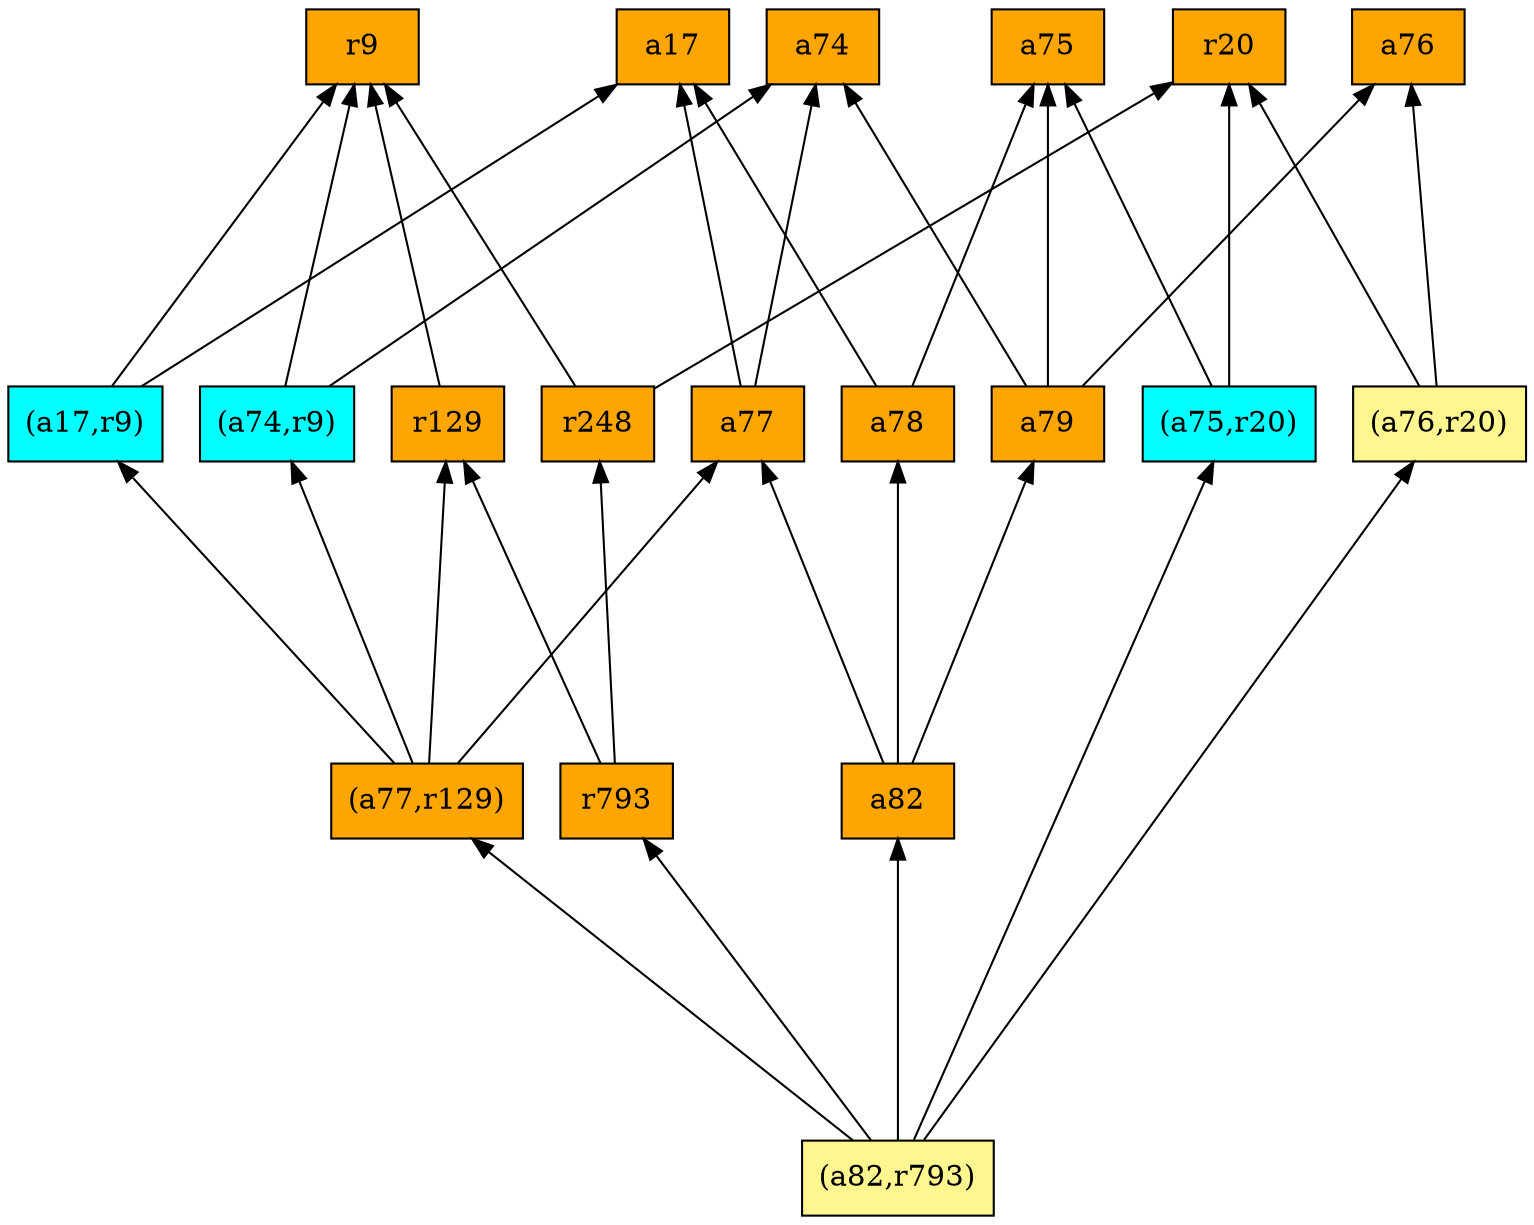 digraph G {
rankdir=BT;ranksep="2.0";
"r129" [shape=record,fillcolor=orange,style=filled,label="{r129}"];
"(a82,r793)" [shape=record,fillcolor=khaki1,style=filled,label="{(a82,r793)}"];
"a74" [shape=record,fillcolor=orange,style=filled,label="{a74}"];
"a75" [shape=record,fillcolor=orange,style=filled,label="{a75}"];
"a79" [shape=record,fillcolor=orange,style=filled,label="{a79}"];
"(a76,r20)" [shape=record,fillcolor=khaki1,style=filled,label="{(a76,r20)}"];
"(a75,r20)" [shape=record,fillcolor=cyan,style=filled,label="{(a75,r20)}"];
"(a74,r9)" [shape=record,fillcolor=cyan,style=filled,label="{(a74,r9)}"];
"a17" [shape=record,fillcolor=orange,style=filled,label="{a17}"];
"a77" [shape=record,fillcolor=orange,style=filled,label="{a77}"];
"r793" [shape=record,fillcolor=orange,style=filled,label="{r793}"];
"r9" [shape=record,fillcolor=orange,style=filled,label="{r9}"];
"a82" [shape=record,fillcolor=orange,style=filled,label="{a82}"];
"(a17,r9)" [shape=record,fillcolor=cyan,style=filled,label="{(a17,r9)}"];
"r248" [shape=record,fillcolor=orange,style=filled,label="{r248}"];
"a78" [shape=record,fillcolor=orange,style=filled,label="{a78}"];
"r20" [shape=record,fillcolor=orange,style=filled,label="{r20}"];
"a76" [shape=record,fillcolor=orange,style=filled,label="{a76}"];
"(a77,r129)" [shape=record,fillcolor=orange,style=filled,label="{(a77,r129)}"];
"r129" -> "r9"
"(a82,r793)" -> "a82"
"(a82,r793)" -> "(a75,r20)"
"(a82,r793)" -> "(a76,r20)"
"(a82,r793)" -> "r793"
"(a82,r793)" -> "(a77,r129)"
"a79" -> "a75"
"a79" -> "a74"
"a79" -> "a76"
"(a76,r20)" -> "r20"
"(a76,r20)" -> "a76"
"(a75,r20)" -> "a75"
"(a75,r20)" -> "r20"
"(a74,r9)" -> "r9"
"(a74,r9)" -> "a74"
"a77" -> "a74"
"a77" -> "a17"
"r793" -> "r129"
"r793" -> "r248"
"a82" -> "a78"
"a82" -> "a79"
"a82" -> "a77"
"(a17,r9)" -> "r9"
"(a17,r9)" -> "a17"
"r248" -> "r9"
"r248" -> "r20"
"a78" -> "a75"
"a78" -> "a17"
"(a77,r129)" -> "r129"
"(a77,r129)" -> "a77"
"(a77,r129)" -> "(a74,r9)"
"(a77,r129)" -> "(a17,r9)"
}